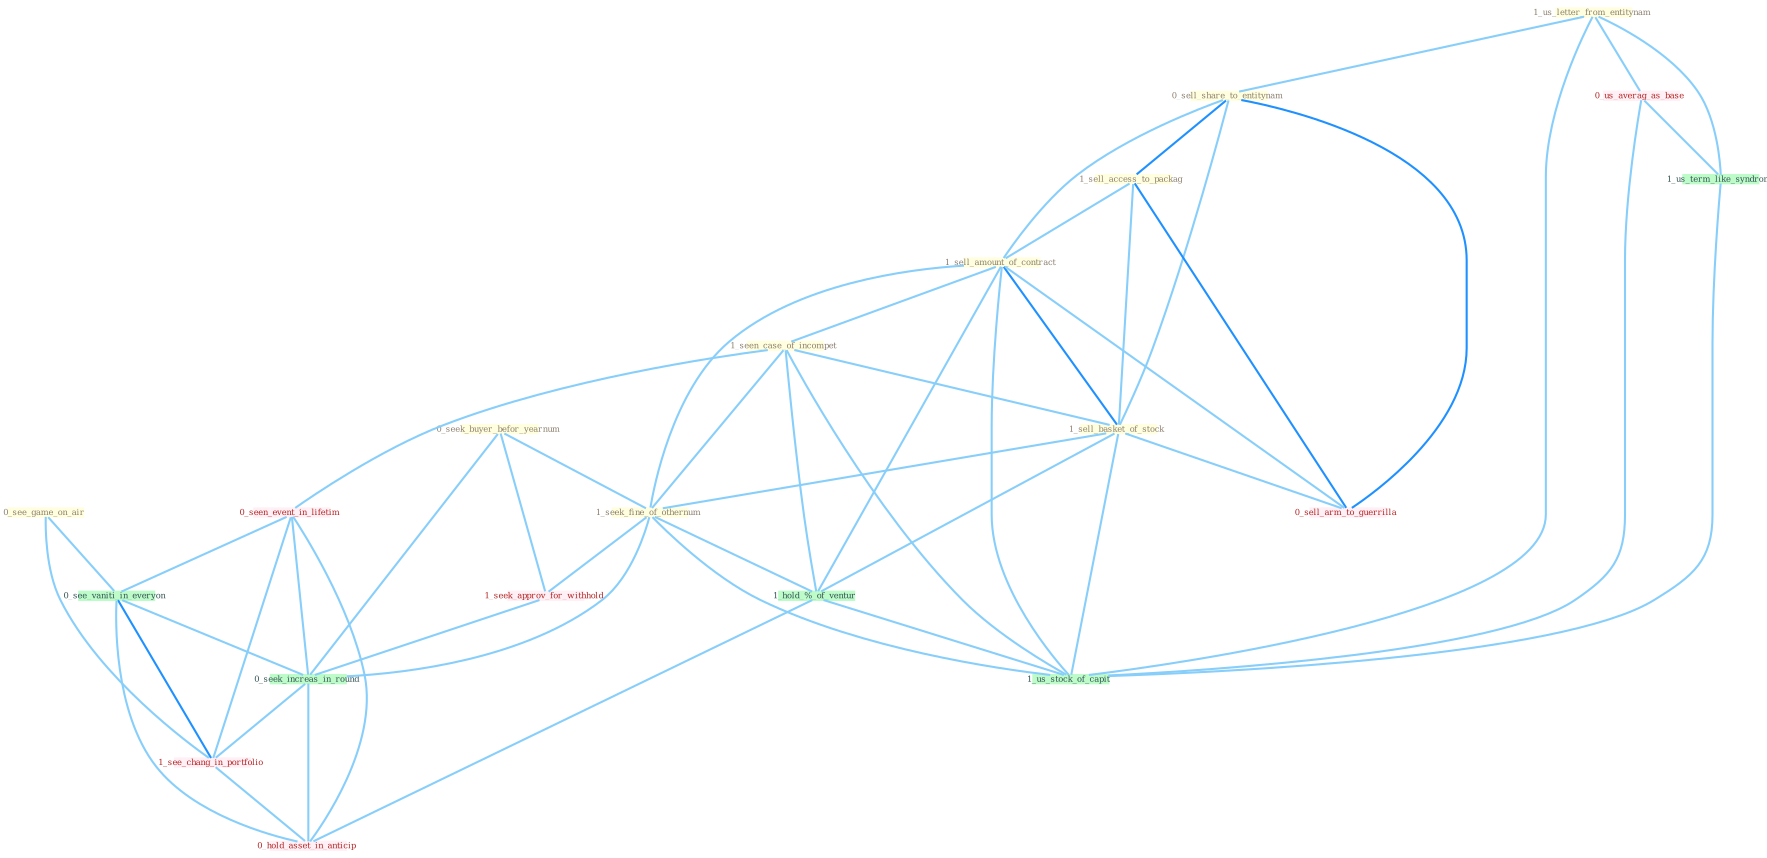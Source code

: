 Graph G{ 
    node
    [shape=polygon,style=filled,width=.5,height=.06,color="#BDFCC9",fixedsize=true,fontsize=4,
    fontcolor="#2f4f4f"];
    {node
    [color="#ffffe0", fontcolor="#8b7d6b"] "1_us_letter_from_entitynam " "0_sell_share_to_entitynam " "1_sell_access_to_packag " "0_seek_buyer_befor_yearnum " "1_sell_amount_of_contract " "1_seen_case_of_incompet " "1_sell_basket_of_stock " "0_see_game_on_air " "1_seek_fine_of_othernum "}
{node [color="#fff0f5", fontcolor="#b22222"] "0_seen_event_in_lifetim " "0_us_averag_as_base " "1_seek_approv_for_withhold " "0_sell_arm_to_guerrilla " "1_see_chang_in_portfolio " "0_hold_asset_in_anticip "}
edge [color="#B0E2FF"];

	"1_us_letter_from_entitynam " -- "0_sell_share_to_entitynam " [w="1", color="#87cefa" ];
	"1_us_letter_from_entitynam " -- "0_us_averag_as_base " [w="1", color="#87cefa" ];
	"1_us_letter_from_entitynam " -- "1_us_term_like_syndrom " [w="1", color="#87cefa" ];
	"1_us_letter_from_entitynam " -- "1_us_stock_of_capit " [w="1", color="#87cefa" ];
	"0_sell_share_to_entitynam " -- "1_sell_access_to_packag " [w="2", color="#1e90ff" , len=0.8];
	"0_sell_share_to_entitynam " -- "1_sell_amount_of_contract " [w="1", color="#87cefa" ];
	"0_sell_share_to_entitynam " -- "1_sell_basket_of_stock " [w="1", color="#87cefa" ];
	"0_sell_share_to_entitynam " -- "0_sell_arm_to_guerrilla " [w="2", color="#1e90ff" , len=0.8];
	"1_sell_access_to_packag " -- "1_sell_amount_of_contract " [w="1", color="#87cefa" ];
	"1_sell_access_to_packag " -- "1_sell_basket_of_stock " [w="1", color="#87cefa" ];
	"1_sell_access_to_packag " -- "0_sell_arm_to_guerrilla " [w="2", color="#1e90ff" , len=0.8];
	"0_seek_buyer_befor_yearnum " -- "1_seek_fine_of_othernum " [w="1", color="#87cefa" ];
	"0_seek_buyer_befor_yearnum " -- "1_seek_approv_for_withhold " [w="1", color="#87cefa" ];
	"0_seek_buyer_befor_yearnum " -- "0_seek_increas_in_round " [w="1", color="#87cefa" ];
	"1_sell_amount_of_contract " -- "1_seen_case_of_incompet " [w="1", color="#87cefa" ];
	"1_sell_amount_of_contract " -- "1_sell_basket_of_stock " [w="2", color="#1e90ff" , len=0.8];
	"1_sell_amount_of_contract " -- "1_seek_fine_of_othernum " [w="1", color="#87cefa" ];
	"1_sell_amount_of_contract " -- "1_hold_%_of_ventur " [w="1", color="#87cefa" ];
	"1_sell_amount_of_contract " -- "0_sell_arm_to_guerrilla " [w="1", color="#87cefa" ];
	"1_sell_amount_of_contract " -- "1_us_stock_of_capit " [w="1", color="#87cefa" ];
	"1_seen_case_of_incompet " -- "1_sell_basket_of_stock " [w="1", color="#87cefa" ];
	"1_seen_case_of_incompet " -- "1_seek_fine_of_othernum " [w="1", color="#87cefa" ];
	"1_seen_case_of_incompet " -- "0_seen_event_in_lifetim " [w="1", color="#87cefa" ];
	"1_seen_case_of_incompet " -- "1_hold_%_of_ventur " [w="1", color="#87cefa" ];
	"1_seen_case_of_incompet " -- "1_us_stock_of_capit " [w="1", color="#87cefa" ];
	"1_sell_basket_of_stock " -- "1_seek_fine_of_othernum " [w="1", color="#87cefa" ];
	"1_sell_basket_of_stock " -- "1_hold_%_of_ventur " [w="1", color="#87cefa" ];
	"1_sell_basket_of_stock " -- "0_sell_arm_to_guerrilla " [w="1", color="#87cefa" ];
	"1_sell_basket_of_stock " -- "1_us_stock_of_capit " [w="1", color="#87cefa" ];
	"0_see_game_on_air " -- "0_see_vaniti_in_everyon " [w="1", color="#87cefa" ];
	"0_see_game_on_air " -- "1_see_chang_in_portfolio " [w="1", color="#87cefa" ];
	"1_seek_fine_of_othernum " -- "1_seek_approv_for_withhold " [w="1", color="#87cefa" ];
	"1_seek_fine_of_othernum " -- "1_hold_%_of_ventur " [w="1", color="#87cefa" ];
	"1_seek_fine_of_othernum " -- "0_seek_increas_in_round " [w="1", color="#87cefa" ];
	"1_seek_fine_of_othernum " -- "1_us_stock_of_capit " [w="1", color="#87cefa" ];
	"0_seen_event_in_lifetim " -- "0_see_vaniti_in_everyon " [w="1", color="#87cefa" ];
	"0_seen_event_in_lifetim " -- "0_seek_increas_in_round " [w="1", color="#87cefa" ];
	"0_seen_event_in_lifetim " -- "1_see_chang_in_portfolio " [w="1", color="#87cefa" ];
	"0_seen_event_in_lifetim " -- "0_hold_asset_in_anticip " [w="1", color="#87cefa" ];
	"0_us_averag_as_base " -- "1_us_term_like_syndrom " [w="1", color="#87cefa" ];
	"0_us_averag_as_base " -- "1_us_stock_of_capit " [w="1", color="#87cefa" ];
	"1_us_term_like_syndrom " -- "1_us_stock_of_capit " [w="1", color="#87cefa" ];
	"1_seek_approv_for_withhold " -- "0_seek_increas_in_round " [w="1", color="#87cefa" ];
	"1_hold_%_of_ventur " -- "1_us_stock_of_capit " [w="1", color="#87cefa" ];
	"1_hold_%_of_ventur " -- "0_hold_asset_in_anticip " [w="1", color="#87cefa" ];
	"0_see_vaniti_in_everyon " -- "0_seek_increas_in_round " [w="1", color="#87cefa" ];
	"0_see_vaniti_in_everyon " -- "1_see_chang_in_portfolio " [w="2", color="#1e90ff" , len=0.8];
	"0_see_vaniti_in_everyon " -- "0_hold_asset_in_anticip " [w="1", color="#87cefa" ];
	"0_seek_increas_in_round " -- "1_see_chang_in_portfolio " [w="1", color="#87cefa" ];
	"0_seek_increas_in_round " -- "0_hold_asset_in_anticip " [w="1", color="#87cefa" ];
	"1_see_chang_in_portfolio " -- "0_hold_asset_in_anticip " [w="1", color="#87cefa" ];
}